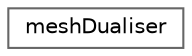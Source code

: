 digraph "Graphical Class Hierarchy"
{
 // LATEX_PDF_SIZE
  bgcolor="transparent";
  edge [fontname=Helvetica,fontsize=10,labelfontname=Helvetica,labelfontsize=10];
  node [fontname=Helvetica,fontsize=10,shape=box,height=0.2,width=0.4];
  rankdir="LR";
  Node0 [id="Node000000",label="meshDualiser",height=0.2,width=0.4,color="grey40", fillcolor="white", style="filled",URL="$classFoam_1_1meshDualiser.html",tooltip="Creates dual of polyMesh. Every point becomes a cell (or multiple cells for feature points),..."];
}
